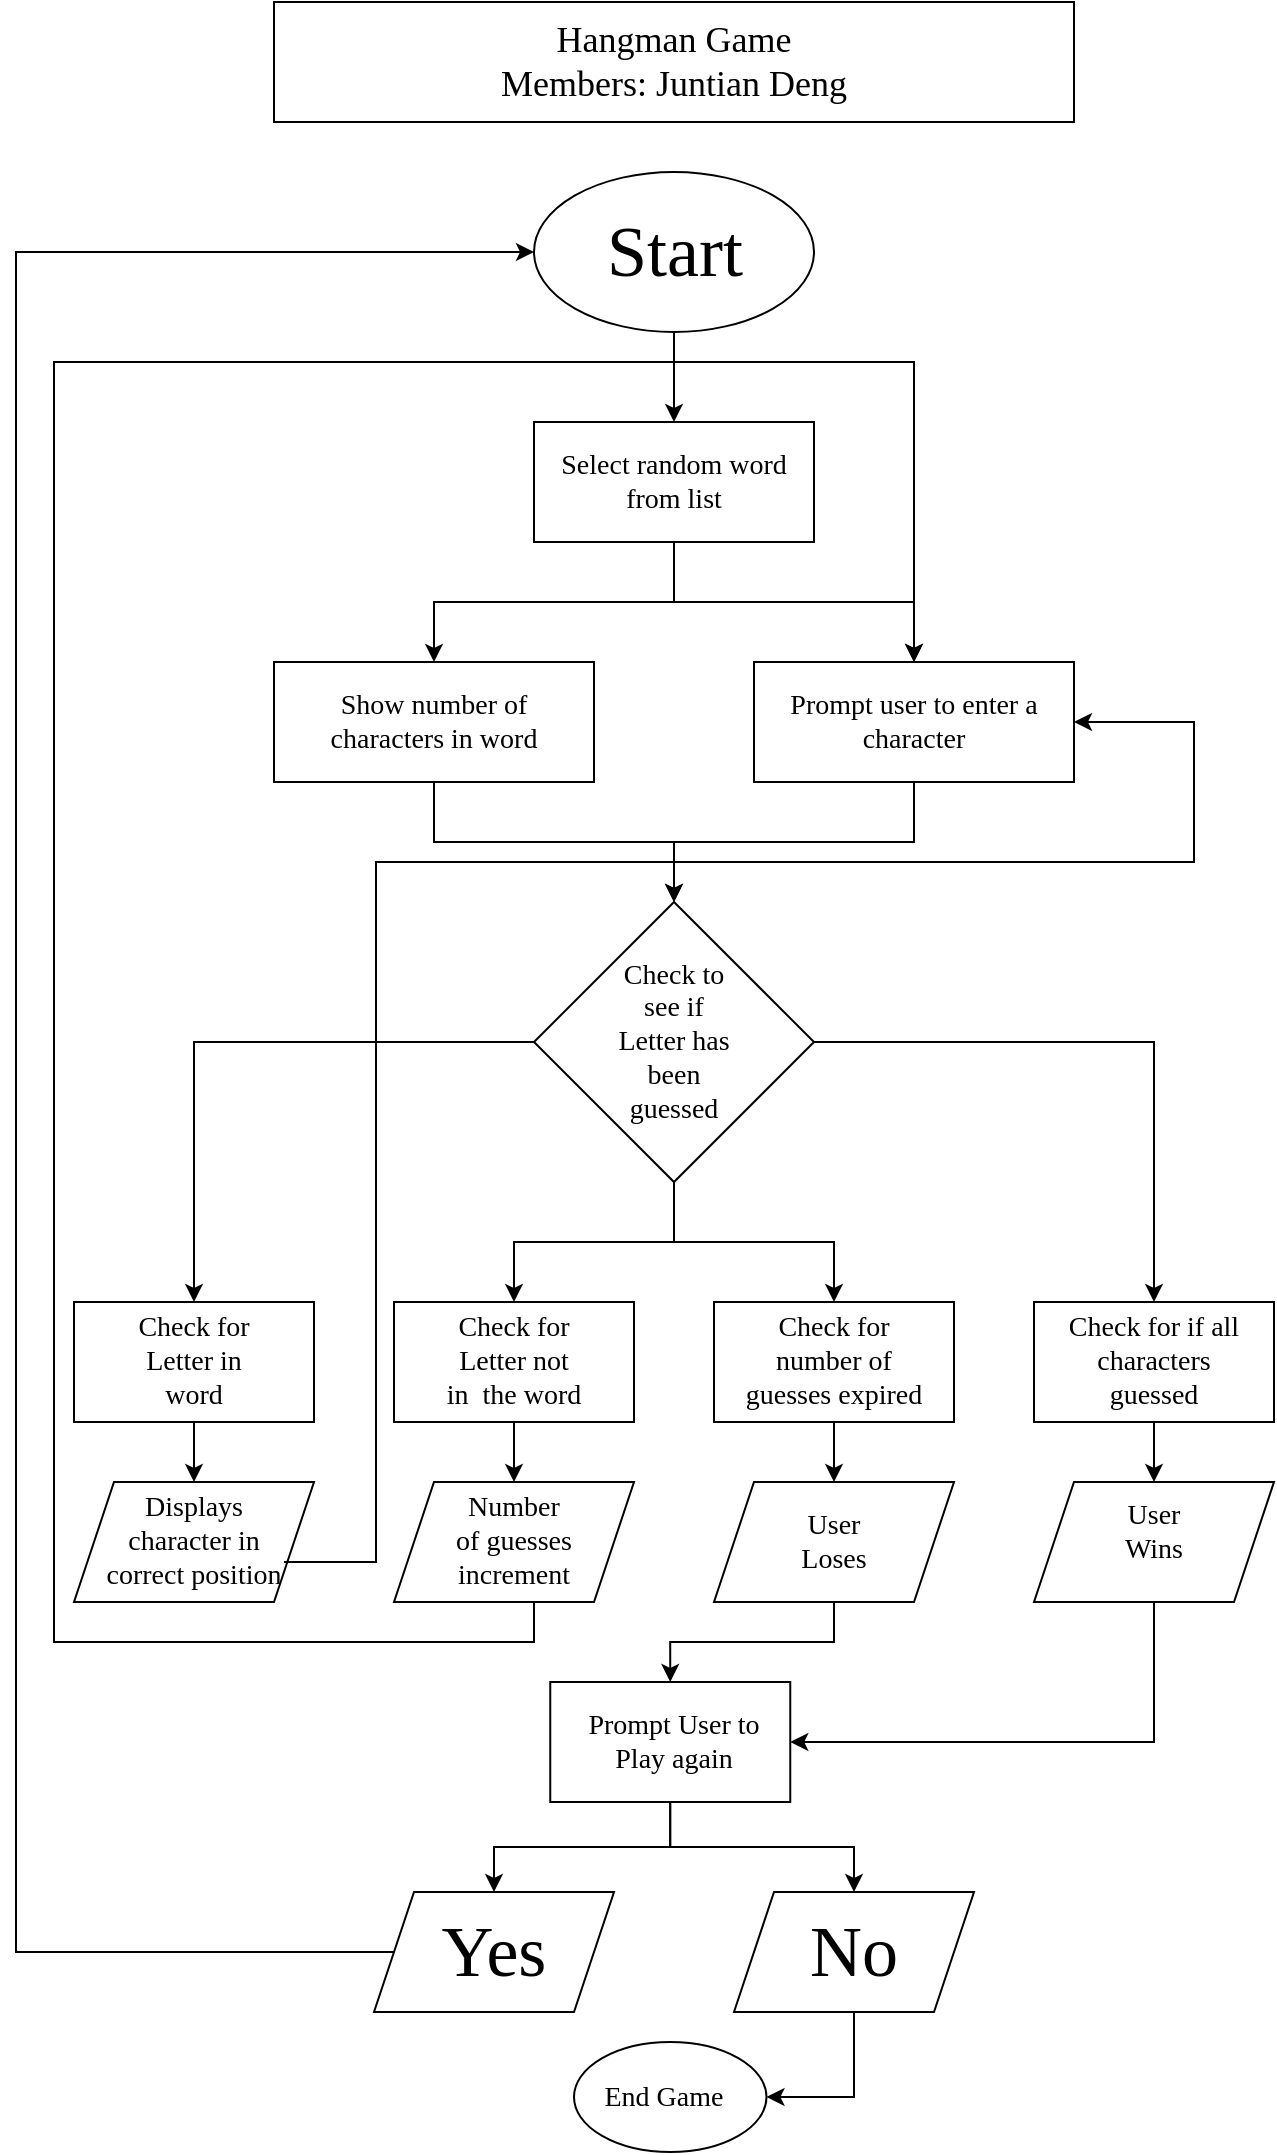 <mxfile version="21.7.3" type="github">
  <diagram name="Page-1" id="sE8mx7XUmS1CqPZCMtdX">
    <mxGraphModel dx="714" dy="636" grid="1" gridSize="10" guides="1" tooltips="1" connect="1" arrows="1" fold="1" page="1" pageScale="1" pageWidth="850" pageHeight="1100" math="0" shadow="0">
      <root>
        <mxCell id="0" />
        <mxCell id="1" parent="0" />
        <mxCell id="5Sn9MVaOLUosADGH7Xpg-7" style="edgeStyle=orthogonalEdgeStyle;rounded=0;orthogonalLoop=1;jettySize=auto;html=1;entryX=0.5;entryY=0;entryDx=0;entryDy=0;" edge="1" parent="1" source="5Sn9MVaOLUosADGH7Xpg-1" target="5Sn9MVaOLUosADGH7Xpg-6">
          <mxGeometry relative="1" as="geometry" />
        </mxCell>
        <mxCell id="5Sn9MVaOLUosADGH7Xpg-1" value="" style="ellipse;whiteSpace=wrap;html=1;" vertex="1" parent="1">
          <mxGeometry x="290" y="105" width="140" height="80" as="geometry" />
        </mxCell>
        <mxCell id="5Sn9MVaOLUosADGH7Xpg-2" value="&lt;font style=&quot;font-size: 36px;&quot; face=&quot;Times New Roman&quot;&gt;Start&lt;/font&gt;" style="text;html=1;strokeColor=none;fillColor=none;align=center;verticalAlign=middle;whiteSpace=wrap;rounded=0;" vertex="1" parent="1">
          <mxGeometry x="303.75" y="130" width="112.5" height="30" as="geometry" />
        </mxCell>
        <mxCell id="5Sn9MVaOLUosADGH7Xpg-3" value="" style="rounded=0;whiteSpace=wrap;html=1;" vertex="1" parent="1">
          <mxGeometry x="160" y="20" width="400" height="60" as="geometry" />
        </mxCell>
        <mxCell id="5Sn9MVaOLUosADGH7Xpg-4" value="&lt;font style=&quot;font-size: 18px;&quot; face=&quot;Times New Roman&quot;&gt;Hangman Game&lt;br&gt;Members: Juntian Deng&lt;/font&gt;" style="text;html=1;strokeColor=none;fillColor=none;align=center;verticalAlign=middle;whiteSpace=wrap;rounded=0;" vertex="1" parent="1">
          <mxGeometry x="160" y="20" width="400" height="60" as="geometry" />
        </mxCell>
        <mxCell id="5Sn9MVaOLUosADGH7Xpg-5" value="" style="rounded=0;whiteSpace=wrap;html=1;" vertex="1" parent="1">
          <mxGeometry x="290" y="230" width="140" height="60" as="geometry" />
        </mxCell>
        <mxCell id="5Sn9MVaOLUosADGH7Xpg-14" style="edgeStyle=orthogonalEdgeStyle;rounded=0;orthogonalLoop=1;jettySize=auto;html=1;entryX=0.5;entryY=0;entryDx=0;entryDy=0;" edge="1" parent="1" source="5Sn9MVaOLUosADGH7Xpg-6" target="5Sn9MVaOLUosADGH7Xpg-9">
          <mxGeometry relative="1" as="geometry" />
        </mxCell>
        <mxCell id="5Sn9MVaOLUosADGH7Xpg-15" style="edgeStyle=orthogonalEdgeStyle;rounded=0;orthogonalLoop=1;jettySize=auto;html=1;exitX=0.5;exitY=1;exitDx=0;exitDy=0;entryX=0.5;entryY=0;entryDx=0;entryDy=0;" edge="1" parent="1" source="5Sn9MVaOLUosADGH7Xpg-6" target="5Sn9MVaOLUosADGH7Xpg-12">
          <mxGeometry relative="1" as="geometry" />
        </mxCell>
        <mxCell id="5Sn9MVaOLUosADGH7Xpg-6" value="&lt;font style=&quot;font-size: 14px;&quot; face=&quot;Times New Roman&quot;&gt;Select random word from list&lt;/font&gt;" style="text;html=1;strokeColor=none;fillColor=none;align=center;verticalAlign=middle;whiteSpace=wrap;rounded=0;" vertex="1" parent="1">
          <mxGeometry x="290" y="230" width="140" height="60" as="geometry" />
        </mxCell>
        <mxCell id="5Sn9MVaOLUosADGH7Xpg-8" value="" style="rounded=0;whiteSpace=wrap;html=1;" vertex="1" parent="1">
          <mxGeometry x="160" y="350" width="160" height="60" as="geometry" />
        </mxCell>
        <mxCell id="5Sn9MVaOLUosADGH7Xpg-20" style="edgeStyle=orthogonalEdgeStyle;rounded=0;orthogonalLoop=1;jettySize=auto;html=1;entryX=0.5;entryY=0;entryDx=0;entryDy=0;" edge="1" parent="1" source="5Sn9MVaOLUosADGH7Xpg-9" target="5Sn9MVaOLUosADGH7Xpg-16">
          <mxGeometry relative="1" as="geometry" />
        </mxCell>
        <mxCell id="5Sn9MVaOLUosADGH7Xpg-9" value="&lt;font face=&quot;Times New Roman&quot; style=&quot;font-size: 14px;&quot;&gt;Show number of characters in word&lt;/font&gt;" style="text;html=1;strokeColor=none;fillColor=none;align=center;verticalAlign=middle;whiteSpace=wrap;rounded=0;" vertex="1" parent="1">
          <mxGeometry x="170" y="350" width="140" height="60" as="geometry" />
        </mxCell>
        <mxCell id="5Sn9MVaOLUosADGH7Xpg-17" style="edgeStyle=orthogonalEdgeStyle;rounded=0;orthogonalLoop=1;jettySize=auto;html=1;entryX=0.5;entryY=0;entryDx=0;entryDy=0;" edge="1" parent="1" source="5Sn9MVaOLUosADGH7Xpg-12" target="5Sn9MVaOLUosADGH7Xpg-16">
          <mxGeometry relative="1" as="geometry" />
        </mxCell>
        <mxCell id="5Sn9MVaOLUosADGH7Xpg-12" value="&lt;font style=&quot;font-size: 14px;&quot; face=&quot;Times New Roman&quot;&gt;Prompt user to enter a character&lt;/font&gt;" style="rounded=0;whiteSpace=wrap;html=1;" vertex="1" parent="1">
          <mxGeometry x="400" y="350" width="160" height="60" as="geometry" />
        </mxCell>
        <mxCell id="5Sn9MVaOLUosADGH7Xpg-28" style="edgeStyle=orthogonalEdgeStyle;rounded=0;orthogonalLoop=1;jettySize=auto;html=1;entryX=0.5;entryY=0;entryDx=0;entryDy=0;" edge="1" parent="1" source="5Sn9MVaOLUosADGH7Xpg-16" target="5Sn9MVaOLUosADGH7Xpg-19">
          <mxGeometry relative="1" as="geometry" />
        </mxCell>
        <mxCell id="5Sn9MVaOLUosADGH7Xpg-29" style="edgeStyle=orthogonalEdgeStyle;rounded=0;orthogonalLoop=1;jettySize=auto;html=1;exitX=0.5;exitY=1;exitDx=0;exitDy=0;entryX=0.5;entryY=0;entryDx=0;entryDy=0;" edge="1" parent="1" source="5Sn9MVaOLUosADGH7Xpg-16" target="5Sn9MVaOLUosADGH7Xpg-23">
          <mxGeometry relative="1" as="geometry" />
        </mxCell>
        <mxCell id="5Sn9MVaOLUosADGH7Xpg-30" style="edgeStyle=orthogonalEdgeStyle;rounded=0;orthogonalLoop=1;jettySize=auto;html=1;entryX=0.5;entryY=0;entryDx=0;entryDy=0;" edge="1" parent="1" source="5Sn9MVaOLUosADGH7Xpg-16" target="5Sn9MVaOLUosADGH7Xpg-22">
          <mxGeometry relative="1" as="geometry" />
        </mxCell>
        <mxCell id="5Sn9MVaOLUosADGH7Xpg-31" style="edgeStyle=orthogonalEdgeStyle;rounded=0;orthogonalLoop=1;jettySize=auto;html=1;entryX=0.5;entryY=0;entryDx=0;entryDy=0;" edge="1" parent="1" source="5Sn9MVaOLUosADGH7Xpg-16" target="5Sn9MVaOLUosADGH7Xpg-21">
          <mxGeometry relative="1" as="geometry" />
        </mxCell>
        <mxCell id="5Sn9MVaOLUosADGH7Xpg-16" value="" style="rhombus;whiteSpace=wrap;html=1;" vertex="1" parent="1">
          <mxGeometry x="290" y="470" width="140" height="140" as="geometry" />
        </mxCell>
        <mxCell id="5Sn9MVaOLUosADGH7Xpg-18" value="&lt;font style=&quot;font-size: 14px;&quot; face=&quot;Times New Roman&quot;&gt;Check to see if Letter has been guessed&lt;/font&gt;" style="text;html=1;strokeColor=none;fillColor=none;align=center;verticalAlign=middle;whiteSpace=wrap;rounded=0;" vertex="1" parent="1">
          <mxGeometry x="330" y="525" width="60" height="30" as="geometry" />
        </mxCell>
        <mxCell id="5Sn9MVaOLUosADGH7Xpg-44" style="edgeStyle=orthogonalEdgeStyle;rounded=0;orthogonalLoop=1;jettySize=auto;html=1;entryX=0.5;entryY=0;entryDx=0;entryDy=0;" edge="1" parent="1" source="5Sn9MVaOLUosADGH7Xpg-19" target="5Sn9MVaOLUosADGH7Xpg-37">
          <mxGeometry relative="1" as="geometry" />
        </mxCell>
        <mxCell id="5Sn9MVaOLUosADGH7Xpg-19" value="" style="rounded=0;whiteSpace=wrap;html=1;" vertex="1" parent="1">
          <mxGeometry x="220" y="670" width="120" height="60" as="geometry" />
        </mxCell>
        <mxCell id="5Sn9MVaOLUosADGH7Xpg-42" style="edgeStyle=orthogonalEdgeStyle;rounded=0;orthogonalLoop=1;jettySize=auto;html=1;entryX=0.5;entryY=0;entryDx=0;entryDy=0;" edge="1" parent="1" source="5Sn9MVaOLUosADGH7Xpg-21" target="5Sn9MVaOLUosADGH7Xpg-38">
          <mxGeometry relative="1" as="geometry" />
        </mxCell>
        <mxCell id="5Sn9MVaOLUosADGH7Xpg-21" value="" style="rounded=0;whiteSpace=wrap;html=1;" vertex="1" parent="1">
          <mxGeometry x="60" y="670" width="120" height="60" as="geometry" />
        </mxCell>
        <mxCell id="5Sn9MVaOLUosADGH7Xpg-48" style="edgeStyle=orthogonalEdgeStyle;rounded=0;orthogonalLoop=1;jettySize=auto;html=1;exitX=0.5;exitY=1;exitDx=0;exitDy=0;entryX=0.5;entryY=0;entryDx=0;entryDy=0;" edge="1" parent="1" source="5Sn9MVaOLUosADGH7Xpg-22" target="5Sn9MVaOLUosADGH7Xpg-34">
          <mxGeometry relative="1" as="geometry" />
        </mxCell>
        <mxCell id="5Sn9MVaOLUosADGH7Xpg-22" value="" style="rounded=0;whiteSpace=wrap;html=1;" vertex="1" parent="1">
          <mxGeometry x="540" y="670" width="120" height="60" as="geometry" />
        </mxCell>
        <mxCell id="5Sn9MVaOLUosADGH7Xpg-46" style="edgeStyle=orthogonalEdgeStyle;rounded=0;orthogonalLoop=1;jettySize=auto;html=1;exitX=0.5;exitY=1;exitDx=0;exitDy=0;entryX=0.5;entryY=0;entryDx=0;entryDy=0;" edge="1" parent="1" source="5Sn9MVaOLUosADGH7Xpg-23" target="5Sn9MVaOLUosADGH7Xpg-36">
          <mxGeometry relative="1" as="geometry" />
        </mxCell>
        <mxCell id="5Sn9MVaOLUosADGH7Xpg-23" value="" style="rounded=0;whiteSpace=wrap;html=1;" vertex="1" parent="1">
          <mxGeometry x="380" y="670" width="120" height="60" as="geometry" />
        </mxCell>
        <mxCell id="5Sn9MVaOLUosADGH7Xpg-24" value="&lt;font face=&quot;Times New Roman&quot; style=&quot;font-size: 14px;&quot;&gt;Check for Letter in word&lt;/font&gt;" style="text;html=1;strokeColor=none;fillColor=none;align=center;verticalAlign=middle;whiteSpace=wrap;rounded=0;" vertex="1" parent="1">
          <mxGeometry x="90" y="685" width="60" height="30" as="geometry" />
        </mxCell>
        <mxCell id="5Sn9MVaOLUosADGH7Xpg-25" value="&lt;font face=&quot;Times New Roman&quot; style=&quot;font-size: 14px;&quot;&gt;Check for Letter not in&amp;nbsp; the word&lt;/font&gt;" style="text;html=1;strokeColor=none;fillColor=none;align=center;verticalAlign=middle;whiteSpace=wrap;rounded=0;" vertex="1" parent="1">
          <mxGeometry x="245" y="685" width="70" height="30" as="geometry" />
        </mxCell>
        <mxCell id="5Sn9MVaOLUosADGH7Xpg-26" value="&lt;font style=&quot;font-size: 14px;&quot; face=&quot;Times New Roman&quot;&gt;Check for number of guesses expired&lt;/font&gt;" style="text;html=1;strokeColor=none;fillColor=none;align=center;verticalAlign=middle;whiteSpace=wrap;rounded=0;" vertex="1" parent="1">
          <mxGeometry x="390" y="685" width="100" height="30" as="geometry" />
        </mxCell>
        <mxCell id="5Sn9MVaOLUosADGH7Xpg-27" value="&lt;font style=&quot;font-size: 14px;&quot; face=&quot;Times New Roman&quot;&gt;Check for if all characters guessed&lt;/font&gt;" style="text;html=1;strokeColor=none;fillColor=none;align=center;verticalAlign=middle;whiteSpace=wrap;rounded=0;" vertex="1" parent="1">
          <mxGeometry x="555" y="685" width="90" height="30" as="geometry" />
        </mxCell>
        <mxCell id="5Sn9MVaOLUosADGH7Xpg-72" style="edgeStyle=orthogonalEdgeStyle;rounded=0;orthogonalLoop=1;jettySize=auto;html=1;entryX=1;entryY=0.5;entryDx=0;entryDy=0;" edge="1" parent="1" source="5Sn9MVaOLUosADGH7Xpg-34" target="5Sn9MVaOLUosADGH7Xpg-49">
          <mxGeometry relative="1" as="geometry">
            <mxPoint x="600" y="930" as="targetPoint" />
            <Array as="points">
              <mxPoint x="600" y="890" />
            </Array>
          </mxGeometry>
        </mxCell>
        <mxCell id="5Sn9MVaOLUosADGH7Xpg-34" value="" style="shape=parallelogram;perimeter=parallelogramPerimeter;whiteSpace=wrap;html=1;fixedSize=1;" vertex="1" parent="1">
          <mxGeometry x="540" y="760" width="120" height="60" as="geometry" />
        </mxCell>
        <mxCell id="5Sn9MVaOLUosADGH7Xpg-35" value="&lt;font face=&quot;Times New Roman&quot; style=&quot;font-size: 14px;&quot;&gt;User Wins&lt;/font&gt;" style="text;html=1;strokeColor=none;fillColor=none;align=center;verticalAlign=middle;whiteSpace=wrap;rounded=0;" vertex="1" parent="1">
          <mxGeometry x="570" y="770" width="60" height="30" as="geometry" />
        </mxCell>
        <mxCell id="5Sn9MVaOLUosADGH7Xpg-68" style="edgeStyle=orthogonalEdgeStyle;rounded=0;orthogonalLoop=1;jettySize=auto;html=1;exitX=0.5;exitY=1;exitDx=0;exitDy=0;entryX=0.5;entryY=0;entryDx=0;entryDy=0;" edge="1" parent="1" source="5Sn9MVaOLUosADGH7Xpg-36" target="5Sn9MVaOLUosADGH7Xpg-49">
          <mxGeometry relative="1" as="geometry" />
        </mxCell>
        <mxCell id="5Sn9MVaOLUosADGH7Xpg-36" value="" style="shape=parallelogram;perimeter=parallelogramPerimeter;whiteSpace=wrap;html=1;fixedSize=1;" vertex="1" parent="1">
          <mxGeometry x="380" y="760" width="120" height="60" as="geometry" />
        </mxCell>
        <mxCell id="5Sn9MVaOLUosADGH7Xpg-76" style="edgeStyle=orthogonalEdgeStyle;rounded=0;orthogonalLoop=1;jettySize=auto;html=1;entryX=0.5;entryY=0;entryDx=0;entryDy=0;" edge="1" parent="1" target="5Sn9MVaOLUosADGH7Xpg-12">
          <mxGeometry relative="1" as="geometry">
            <mxPoint x="480" y="340" as="targetPoint" />
            <mxPoint x="290" y="820" as="sourcePoint" />
            <Array as="points">
              <mxPoint x="290" y="840" />
              <mxPoint x="50" y="840" />
              <mxPoint x="50" y="200" />
              <mxPoint x="480" y="200" />
            </Array>
          </mxGeometry>
        </mxCell>
        <mxCell id="5Sn9MVaOLUosADGH7Xpg-37" value="" style="shape=parallelogram;perimeter=parallelogramPerimeter;whiteSpace=wrap;html=1;fixedSize=1;" vertex="1" parent="1">
          <mxGeometry x="220" y="760" width="120" height="60" as="geometry" />
        </mxCell>
        <mxCell id="5Sn9MVaOLUosADGH7Xpg-38" value="" style="shape=parallelogram;perimeter=parallelogramPerimeter;whiteSpace=wrap;html=1;fixedSize=1;" vertex="1" parent="1">
          <mxGeometry x="60" y="760" width="120" height="60" as="geometry" />
        </mxCell>
        <mxCell id="5Sn9MVaOLUosADGH7Xpg-39" value="&lt;font face=&quot;Times New Roman&quot; style=&quot;font-size: 14px;&quot;&gt;User Loses&lt;/font&gt;" style="text;html=1;strokeColor=none;fillColor=none;align=center;verticalAlign=middle;whiteSpace=wrap;rounded=0;" vertex="1" parent="1">
          <mxGeometry x="410" y="775" width="60" height="30" as="geometry" />
        </mxCell>
        <mxCell id="5Sn9MVaOLUosADGH7Xpg-40" value="&lt;font face=&quot;Times New Roman&quot;&gt;&lt;span style=&quot;font-size: 14px;&quot;&gt;Number of guesses increment&lt;/span&gt;&lt;/font&gt;" style="text;html=1;strokeColor=none;fillColor=none;align=center;verticalAlign=middle;whiteSpace=wrap;rounded=0;" vertex="1" parent="1">
          <mxGeometry x="250" y="775" width="60" height="30" as="geometry" />
        </mxCell>
        <mxCell id="5Sn9MVaOLUosADGH7Xpg-75" style="edgeStyle=orthogonalEdgeStyle;rounded=0;orthogonalLoop=1;jettySize=auto;html=1;entryX=1;entryY=0.5;entryDx=0;entryDy=0;" edge="1" parent="1" target="5Sn9MVaOLUosADGH7Xpg-12">
          <mxGeometry relative="1" as="geometry">
            <mxPoint x="620" y="380" as="targetPoint" />
            <mxPoint x="165" y="800" as="sourcePoint" />
            <Array as="points">
              <mxPoint x="211" y="800" />
              <mxPoint x="211" y="450" />
              <mxPoint x="620" y="450" />
              <mxPoint x="620" y="380" />
            </Array>
          </mxGeometry>
        </mxCell>
        <mxCell id="5Sn9MVaOLUosADGH7Xpg-41" value="&lt;font face=&quot;Times New Roman&quot;&gt;&lt;span style=&quot;font-size: 14px;&quot;&gt;Displays character in correct position&lt;/span&gt;&lt;/font&gt;" style="text;html=1;strokeColor=none;fillColor=none;align=center;verticalAlign=middle;whiteSpace=wrap;rounded=0;" vertex="1" parent="1">
          <mxGeometry x="75" y="775" width="90" height="30" as="geometry" />
        </mxCell>
        <mxCell id="5Sn9MVaOLUosADGH7Xpg-61" style="edgeStyle=orthogonalEdgeStyle;rounded=0;orthogonalLoop=1;jettySize=auto;html=1;entryX=0.5;entryY=0;entryDx=0;entryDy=0;" edge="1" parent="1" source="5Sn9MVaOLUosADGH7Xpg-49" target="5Sn9MVaOLUosADGH7Xpg-54">
          <mxGeometry relative="1" as="geometry" />
        </mxCell>
        <mxCell id="5Sn9MVaOLUosADGH7Xpg-62" style="edgeStyle=orthogonalEdgeStyle;rounded=0;orthogonalLoop=1;jettySize=auto;html=1;entryX=0.5;entryY=0;entryDx=0;entryDy=0;" edge="1" parent="1" source="5Sn9MVaOLUosADGH7Xpg-49" target="5Sn9MVaOLUosADGH7Xpg-55">
          <mxGeometry relative="1" as="geometry" />
        </mxCell>
        <mxCell id="5Sn9MVaOLUosADGH7Xpg-49" value="" style="rounded=0;whiteSpace=wrap;html=1;" vertex="1" parent="1">
          <mxGeometry x="298.13" y="860" width="120" height="60" as="geometry" />
        </mxCell>
        <mxCell id="5Sn9MVaOLUosADGH7Xpg-52" value="&lt;font face=&quot;Times New Roman&quot; style=&quot;font-size: 14px;&quot;&gt;Prompt User to Play again&lt;/font&gt;" style="text;html=1;strokeColor=none;fillColor=none;align=center;verticalAlign=middle;whiteSpace=wrap;rounded=0;" vertex="1" parent="1">
          <mxGeometry x="310" y="875" width="100" height="30" as="geometry" />
        </mxCell>
        <mxCell id="5Sn9MVaOLUosADGH7Xpg-66" style="edgeStyle=orthogonalEdgeStyle;rounded=0;orthogonalLoop=1;jettySize=auto;html=1;entryX=0;entryY=0.5;entryDx=0;entryDy=0;" edge="1" parent="1" source="5Sn9MVaOLUosADGH7Xpg-54" target="5Sn9MVaOLUosADGH7Xpg-1">
          <mxGeometry relative="1" as="geometry">
            <mxPoint x="30" y="120" as="targetPoint" />
            <Array as="points">
              <mxPoint x="31" y="995" />
              <mxPoint x="31" y="145" />
            </Array>
          </mxGeometry>
        </mxCell>
        <mxCell id="5Sn9MVaOLUosADGH7Xpg-54" value="" style="shape=parallelogram;perimeter=parallelogramPerimeter;whiteSpace=wrap;html=1;fixedSize=1;" vertex="1" parent="1">
          <mxGeometry x="210" y="965" width="120" height="60" as="geometry" />
        </mxCell>
        <mxCell id="5Sn9MVaOLUosADGH7Xpg-65" style="edgeStyle=orthogonalEdgeStyle;rounded=0;orthogonalLoop=1;jettySize=auto;html=1;entryX=1;entryY=0.5;entryDx=0;entryDy=0;" edge="1" parent="1" source="5Sn9MVaOLUosADGH7Xpg-55" target="5Sn9MVaOLUosADGH7Xpg-63">
          <mxGeometry relative="1" as="geometry">
            <mxPoint x="450" y="1070" as="targetPoint" />
          </mxGeometry>
        </mxCell>
        <mxCell id="5Sn9MVaOLUosADGH7Xpg-55" value="" style="shape=parallelogram;perimeter=parallelogramPerimeter;whiteSpace=wrap;html=1;fixedSize=1;" vertex="1" parent="1">
          <mxGeometry x="390" y="965" width="120" height="60" as="geometry" />
        </mxCell>
        <mxCell id="5Sn9MVaOLUosADGH7Xpg-56" value="&lt;font style=&quot;font-size: 36px;&quot; face=&quot;Times New Roman&quot;&gt;Yes&lt;/font&gt;" style="text;html=1;strokeColor=none;fillColor=none;align=center;verticalAlign=middle;whiteSpace=wrap;rounded=0;" vertex="1" parent="1">
          <mxGeometry x="240" y="980" width="60" height="30" as="geometry" />
        </mxCell>
        <mxCell id="5Sn9MVaOLUosADGH7Xpg-57" value="&lt;font style=&quot;font-size: 36px;&quot; face=&quot;Times New Roman&quot;&gt;No&lt;/font&gt;" style="text;html=1;strokeColor=none;fillColor=none;align=center;verticalAlign=middle;whiteSpace=wrap;rounded=0;" vertex="1" parent="1">
          <mxGeometry x="420" y="980" width="60" height="30" as="geometry" />
        </mxCell>
        <mxCell id="5Sn9MVaOLUosADGH7Xpg-63" value="" style="ellipse;whiteSpace=wrap;html=1;" vertex="1" parent="1">
          <mxGeometry x="310" y="1040" width="96.25" height="55" as="geometry" />
        </mxCell>
        <mxCell id="5Sn9MVaOLUosADGH7Xpg-64" value="&lt;font style=&quot;font-size: 14px;&quot; face=&quot;Times New Roman&quot;&gt;End Game&lt;/font&gt;" style="text;html=1;strokeColor=none;fillColor=none;align=center;verticalAlign=middle;whiteSpace=wrap;rounded=0;" vertex="1" parent="1">
          <mxGeometry x="316.25" y="1052.5" width="78.13" height="30" as="geometry" />
        </mxCell>
      </root>
    </mxGraphModel>
  </diagram>
</mxfile>
